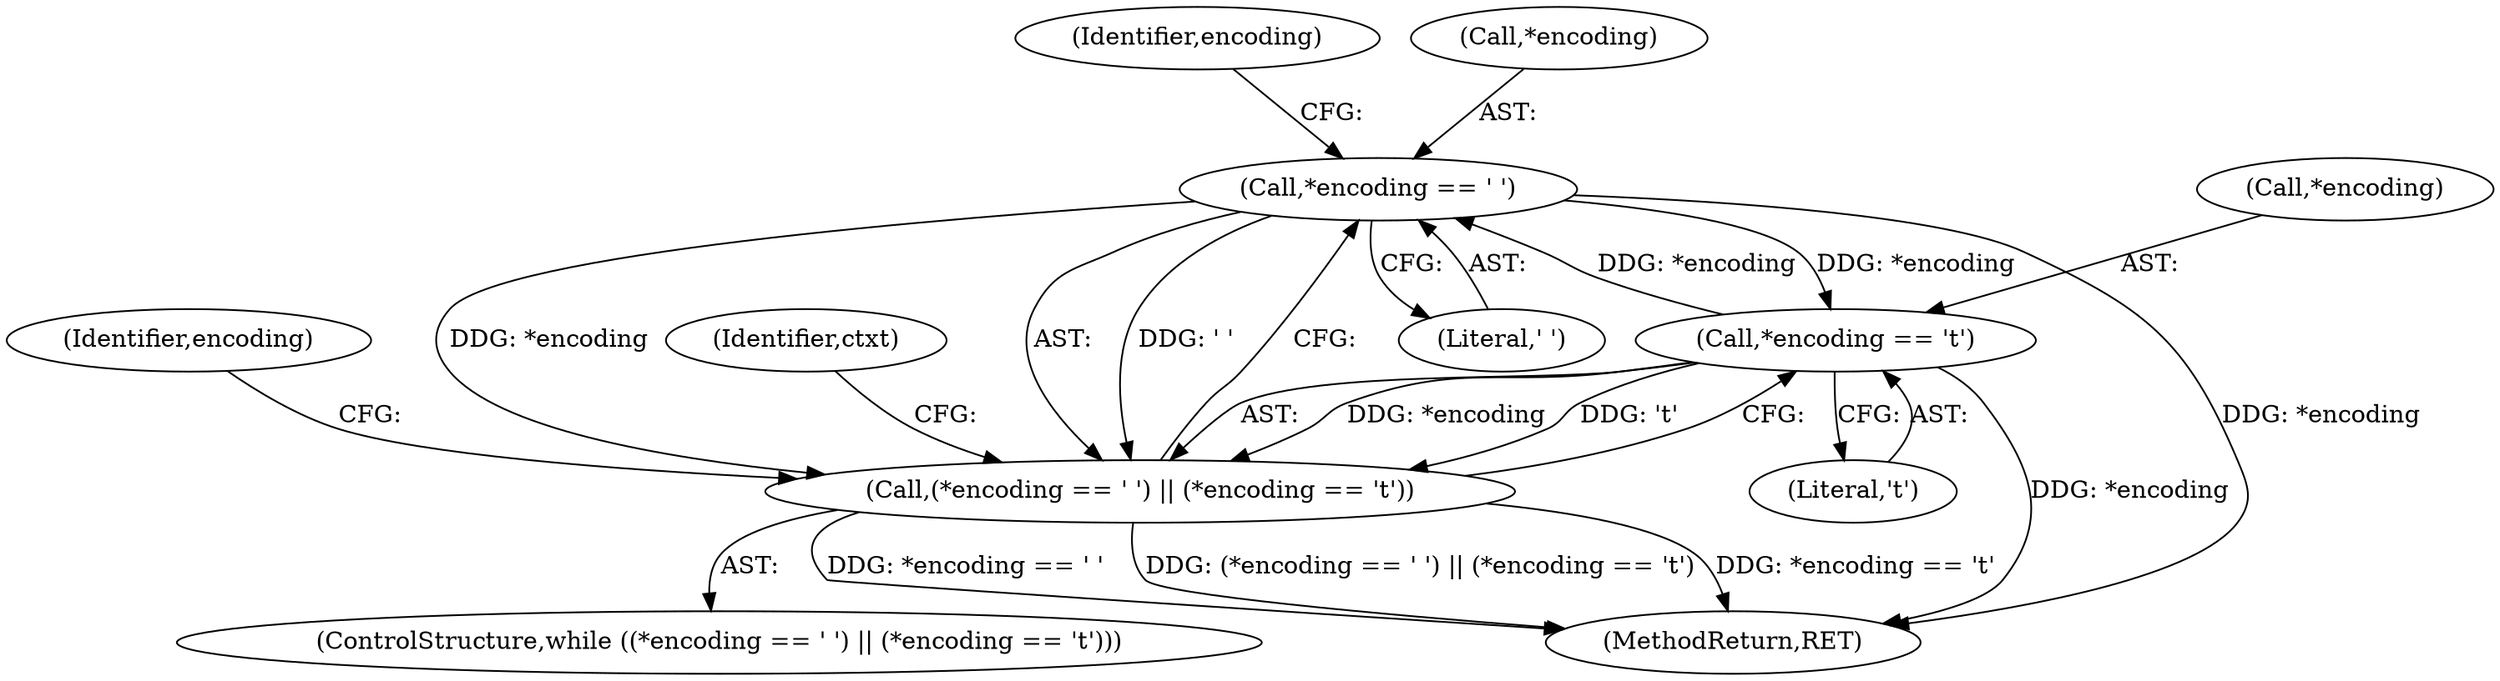 digraph "0_Chrome_ee86799b2b90cd65e31a42e65fef44c58691285d@pointer" {
"1000141" [label="(Call,*encoding == ' ')"];
"1000145" [label="(Call,*encoding == '\t')"];
"1000141" [label="(Call,*encoding == ' ')"];
"1000140" [label="(Call,(*encoding == ' ') || (*encoding == '\t'))"];
"1000360" [label="(MethodReturn,RET)"];
"1000140" [label="(Call,(*encoding == ' ') || (*encoding == '\t'))"];
"1000144" [label="(Literal,' ')"];
"1000148" [label="(Literal,'\t')"];
"1000155" [label="(Identifier,ctxt)"];
"1000146" [label="(Call,*encoding)"];
"1000150" [label="(Identifier,encoding)"];
"1000139" [label="(ControlStructure,while ((*encoding == ' ') || (*encoding == '\t')))"];
"1000147" [label="(Identifier,encoding)"];
"1000141" [label="(Call,*encoding == ' ')"];
"1000142" [label="(Call,*encoding)"];
"1000145" [label="(Call,*encoding == '\t')"];
"1000141" -> "1000140"  [label="AST: "];
"1000141" -> "1000144"  [label="CFG: "];
"1000142" -> "1000141"  [label="AST: "];
"1000144" -> "1000141"  [label="AST: "];
"1000147" -> "1000141"  [label="CFG: "];
"1000140" -> "1000141"  [label="CFG: "];
"1000141" -> "1000360"  [label="DDG: *encoding"];
"1000141" -> "1000140"  [label="DDG: *encoding"];
"1000141" -> "1000140"  [label="DDG: ' '"];
"1000145" -> "1000141"  [label="DDG: *encoding"];
"1000141" -> "1000145"  [label="DDG: *encoding"];
"1000145" -> "1000140"  [label="AST: "];
"1000145" -> "1000148"  [label="CFG: "];
"1000146" -> "1000145"  [label="AST: "];
"1000148" -> "1000145"  [label="AST: "];
"1000140" -> "1000145"  [label="CFG: "];
"1000145" -> "1000360"  [label="DDG: *encoding"];
"1000145" -> "1000140"  [label="DDG: *encoding"];
"1000145" -> "1000140"  [label="DDG: '\t'"];
"1000140" -> "1000139"  [label="AST: "];
"1000150" -> "1000140"  [label="CFG: "];
"1000155" -> "1000140"  [label="CFG: "];
"1000140" -> "1000360"  [label="DDG: *encoding == ' '"];
"1000140" -> "1000360"  [label="DDG: (*encoding == ' ') || (*encoding == '\t')"];
"1000140" -> "1000360"  [label="DDG: *encoding == '\t'"];
}
